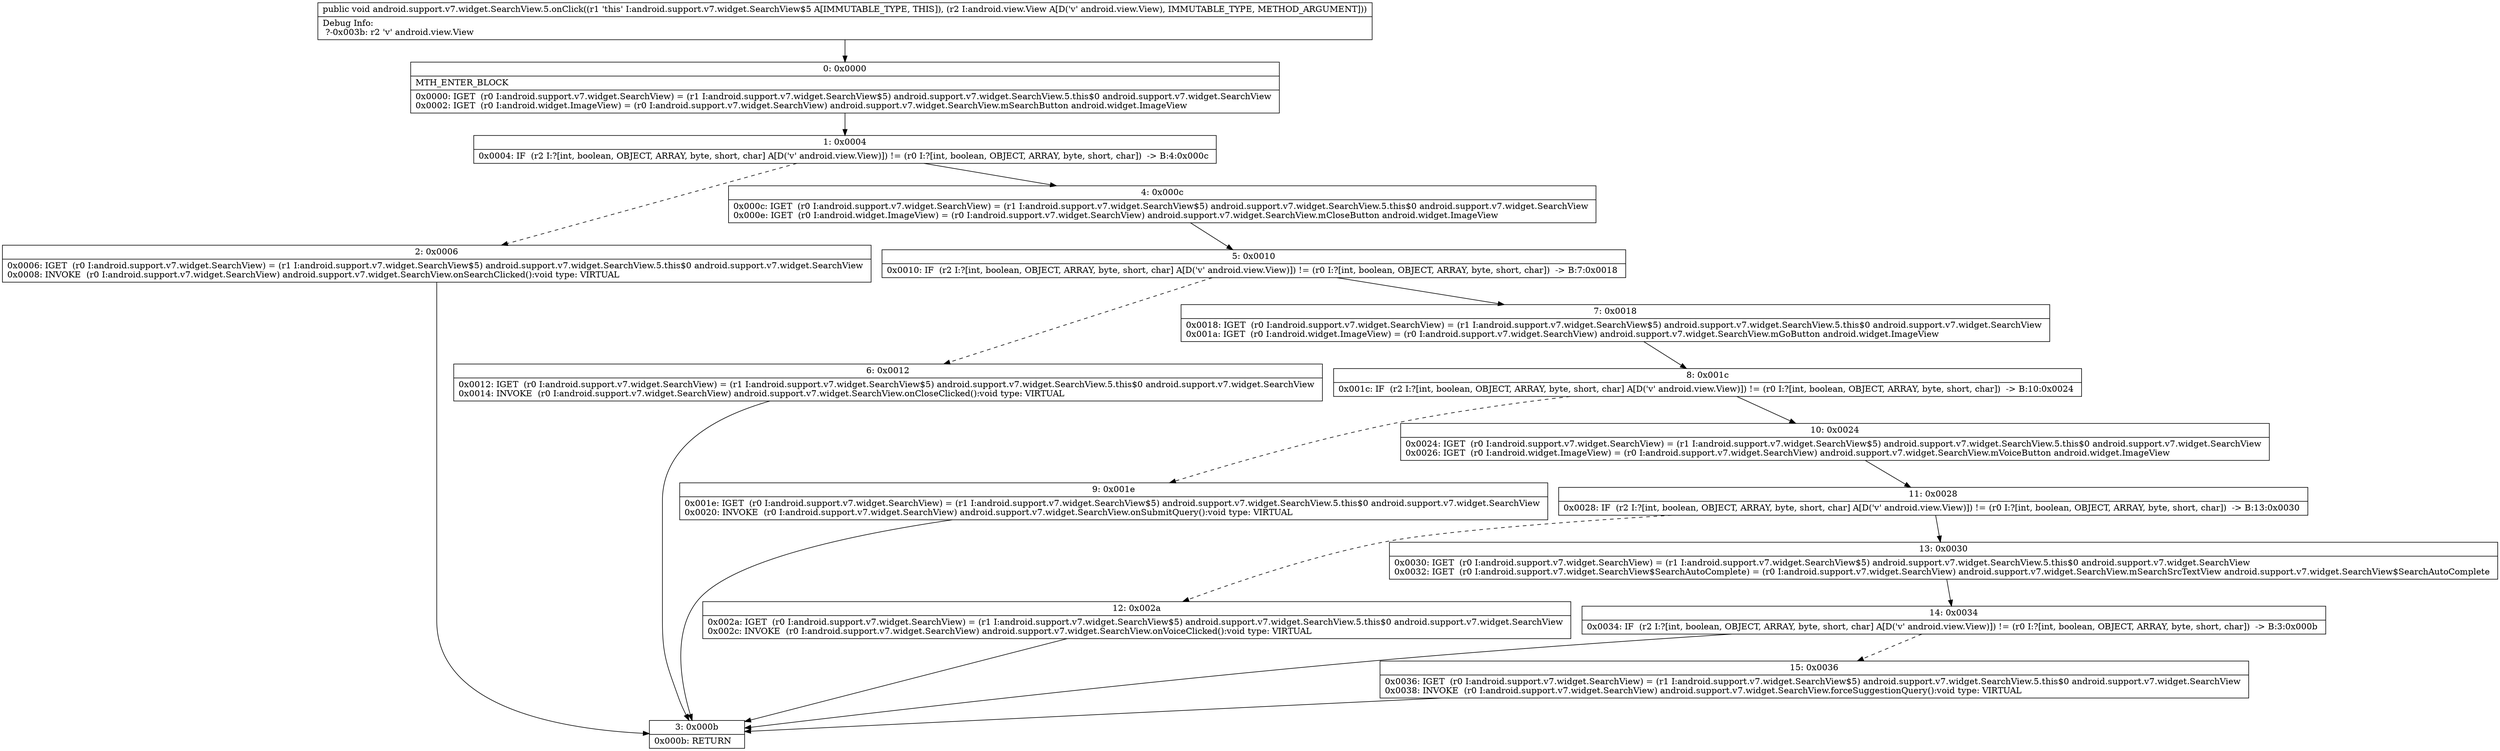 digraph "CFG forandroid.support.v7.widget.SearchView.5.onClick(Landroid\/view\/View;)V" {
Node_0 [shape=record,label="{0\:\ 0x0000|MTH_ENTER_BLOCK\l|0x0000: IGET  (r0 I:android.support.v7.widget.SearchView) = (r1 I:android.support.v7.widget.SearchView$5) android.support.v7.widget.SearchView.5.this$0 android.support.v7.widget.SearchView \l0x0002: IGET  (r0 I:android.widget.ImageView) = (r0 I:android.support.v7.widget.SearchView) android.support.v7.widget.SearchView.mSearchButton android.widget.ImageView \l}"];
Node_1 [shape=record,label="{1\:\ 0x0004|0x0004: IF  (r2 I:?[int, boolean, OBJECT, ARRAY, byte, short, char] A[D('v' android.view.View)]) != (r0 I:?[int, boolean, OBJECT, ARRAY, byte, short, char])  \-\> B:4:0x000c \l}"];
Node_2 [shape=record,label="{2\:\ 0x0006|0x0006: IGET  (r0 I:android.support.v7.widget.SearchView) = (r1 I:android.support.v7.widget.SearchView$5) android.support.v7.widget.SearchView.5.this$0 android.support.v7.widget.SearchView \l0x0008: INVOKE  (r0 I:android.support.v7.widget.SearchView) android.support.v7.widget.SearchView.onSearchClicked():void type: VIRTUAL \l}"];
Node_3 [shape=record,label="{3\:\ 0x000b|0x000b: RETURN   \l}"];
Node_4 [shape=record,label="{4\:\ 0x000c|0x000c: IGET  (r0 I:android.support.v7.widget.SearchView) = (r1 I:android.support.v7.widget.SearchView$5) android.support.v7.widget.SearchView.5.this$0 android.support.v7.widget.SearchView \l0x000e: IGET  (r0 I:android.widget.ImageView) = (r0 I:android.support.v7.widget.SearchView) android.support.v7.widget.SearchView.mCloseButton android.widget.ImageView \l}"];
Node_5 [shape=record,label="{5\:\ 0x0010|0x0010: IF  (r2 I:?[int, boolean, OBJECT, ARRAY, byte, short, char] A[D('v' android.view.View)]) != (r0 I:?[int, boolean, OBJECT, ARRAY, byte, short, char])  \-\> B:7:0x0018 \l}"];
Node_6 [shape=record,label="{6\:\ 0x0012|0x0012: IGET  (r0 I:android.support.v7.widget.SearchView) = (r1 I:android.support.v7.widget.SearchView$5) android.support.v7.widget.SearchView.5.this$0 android.support.v7.widget.SearchView \l0x0014: INVOKE  (r0 I:android.support.v7.widget.SearchView) android.support.v7.widget.SearchView.onCloseClicked():void type: VIRTUAL \l}"];
Node_7 [shape=record,label="{7\:\ 0x0018|0x0018: IGET  (r0 I:android.support.v7.widget.SearchView) = (r1 I:android.support.v7.widget.SearchView$5) android.support.v7.widget.SearchView.5.this$0 android.support.v7.widget.SearchView \l0x001a: IGET  (r0 I:android.widget.ImageView) = (r0 I:android.support.v7.widget.SearchView) android.support.v7.widget.SearchView.mGoButton android.widget.ImageView \l}"];
Node_8 [shape=record,label="{8\:\ 0x001c|0x001c: IF  (r2 I:?[int, boolean, OBJECT, ARRAY, byte, short, char] A[D('v' android.view.View)]) != (r0 I:?[int, boolean, OBJECT, ARRAY, byte, short, char])  \-\> B:10:0x0024 \l}"];
Node_9 [shape=record,label="{9\:\ 0x001e|0x001e: IGET  (r0 I:android.support.v7.widget.SearchView) = (r1 I:android.support.v7.widget.SearchView$5) android.support.v7.widget.SearchView.5.this$0 android.support.v7.widget.SearchView \l0x0020: INVOKE  (r0 I:android.support.v7.widget.SearchView) android.support.v7.widget.SearchView.onSubmitQuery():void type: VIRTUAL \l}"];
Node_10 [shape=record,label="{10\:\ 0x0024|0x0024: IGET  (r0 I:android.support.v7.widget.SearchView) = (r1 I:android.support.v7.widget.SearchView$5) android.support.v7.widget.SearchView.5.this$0 android.support.v7.widget.SearchView \l0x0026: IGET  (r0 I:android.widget.ImageView) = (r0 I:android.support.v7.widget.SearchView) android.support.v7.widget.SearchView.mVoiceButton android.widget.ImageView \l}"];
Node_11 [shape=record,label="{11\:\ 0x0028|0x0028: IF  (r2 I:?[int, boolean, OBJECT, ARRAY, byte, short, char] A[D('v' android.view.View)]) != (r0 I:?[int, boolean, OBJECT, ARRAY, byte, short, char])  \-\> B:13:0x0030 \l}"];
Node_12 [shape=record,label="{12\:\ 0x002a|0x002a: IGET  (r0 I:android.support.v7.widget.SearchView) = (r1 I:android.support.v7.widget.SearchView$5) android.support.v7.widget.SearchView.5.this$0 android.support.v7.widget.SearchView \l0x002c: INVOKE  (r0 I:android.support.v7.widget.SearchView) android.support.v7.widget.SearchView.onVoiceClicked():void type: VIRTUAL \l}"];
Node_13 [shape=record,label="{13\:\ 0x0030|0x0030: IGET  (r0 I:android.support.v7.widget.SearchView) = (r1 I:android.support.v7.widget.SearchView$5) android.support.v7.widget.SearchView.5.this$0 android.support.v7.widget.SearchView \l0x0032: IGET  (r0 I:android.support.v7.widget.SearchView$SearchAutoComplete) = (r0 I:android.support.v7.widget.SearchView) android.support.v7.widget.SearchView.mSearchSrcTextView android.support.v7.widget.SearchView$SearchAutoComplete \l}"];
Node_14 [shape=record,label="{14\:\ 0x0034|0x0034: IF  (r2 I:?[int, boolean, OBJECT, ARRAY, byte, short, char] A[D('v' android.view.View)]) != (r0 I:?[int, boolean, OBJECT, ARRAY, byte, short, char])  \-\> B:3:0x000b \l}"];
Node_15 [shape=record,label="{15\:\ 0x0036|0x0036: IGET  (r0 I:android.support.v7.widget.SearchView) = (r1 I:android.support.v7.widget.SearchView$5) android.support.v7.widget.SearchView.5.this$0 android.support.v7.widget.SearchView \l0x0038: INVOKE  (r0 I:android.support.v7.widget.SearchView) android.support.v7.widget.SearchView.forceSuggestionQuery():void type: VIRTUAL \l}"];
MethodNode[shape=record,label="{public void android.support.v7.widget.SearchView.5.onClick((r1 'this' I:android.support.v7.widget.SearchView$5 A[IMMUTABLE_TYPE, THIS]), (r2 I:android.view.View A[D('v' android.view.View), IMMUTABLE_TYPE, METHOD_ARGUMENT]))  | Debug Info:\l  ?\-0x003b: r2 'v' android.view.View\l}"];
MethodNode -> Node_0;
Node_0 -> Node_1;
Node_1 -> Node_2[style=dashed];
Node_1 -> Node_4;
Node_2 -> Node_3;
Node_4 -> Node_5;
Node_5 -> Node_6[style=dashed];
Node_5 -> Node_7;
Node_6 -> Node_3;
Node_7 -> Node_8;
Node_8 -> Node_9[style=dashed];
Node_8 -> Node_10;
Node_9 -> Node_3;
Node_10 -> Node_11;
Node_11 -> Node_12[style=dashed];
Node_11 -> Node_13;
Node_12 -> Node_3;
Node_13 -> Node_14;
Node_14 -> Node_3;
Node_14 -> Node_15[style=dashed];
Node_15 -> Node_3;
}

